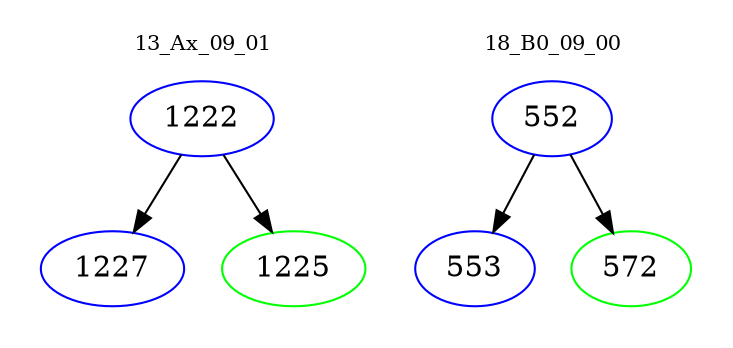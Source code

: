 digraph{
subgraph cluster_0 {
color = white
label = "13_Ax_09_01";
fontsize=10;
T0_1222 [label="1222", color="blue"]
T0_1222 -> T0_1227 [color="black"]
T0_1227 [label="1227", color="blue"]
T0_1222 -> T0_1225 [color="black"]
T0_1225 [label="1225", color="green"]
}
subgraph cluster_1 {
color = white
label = "18_B0_09_00";
fontsize=10;
T1_552 [label="552", color="blue"]
T1_552 -> T1_553 [color="black"]
T1_553 [label="553", color="blue"]
T1_552 -> T1_572 [color="black"]
T1_572 [label="572", color="green"]
}
}
